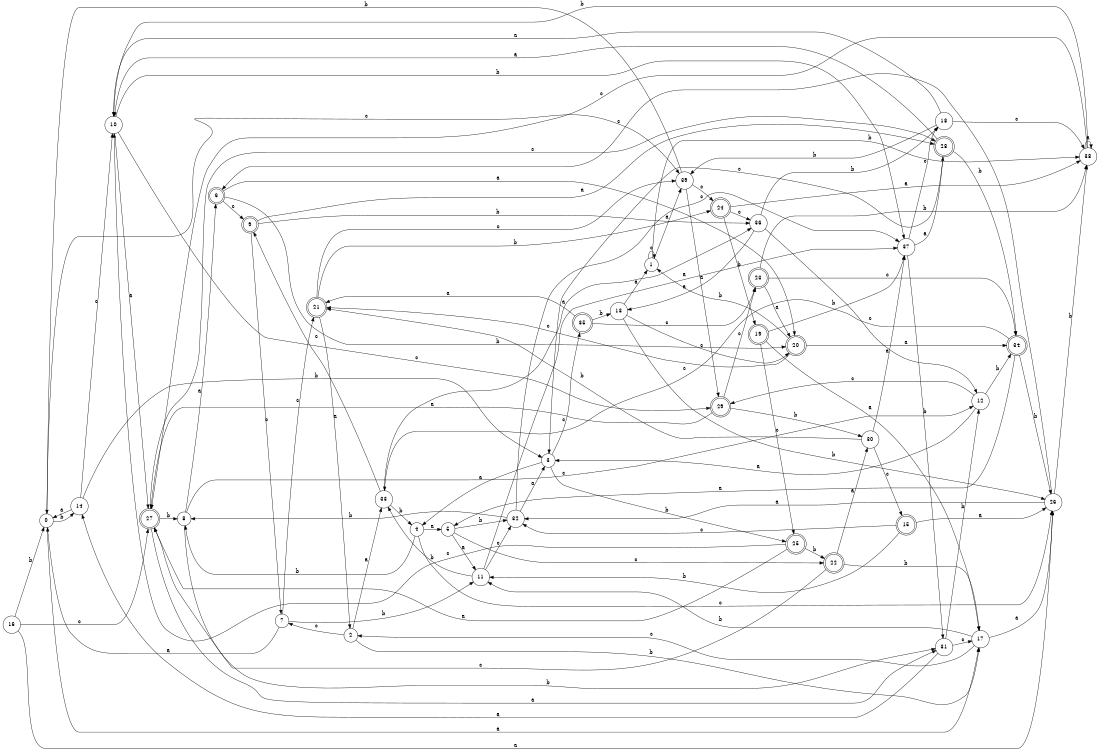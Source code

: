 digraph n32_10 {
__start0 [label="" shape="none"];

rankdir=LR;
size="8,5";

s0 [style="filled", color="black", fillcolor="white" shape="circle", label="0"];
s1 [style="filled", color="black", fillcolor="white" shape="circle", label="1"];
s2 [style="filled", color="black", fillcolor="white" shape="circle", label="2"];
s3 [style="filled", color="black", fillcolor="white" shape="circle", label="3"];
s4 [style="filled", color="black", fillcolor="white" shape="circle", label="4"];
s5 [style="filled", color="black", fillcolor="white" shape="circle", label="5"];
s6 [style="rounded,filled", color="black", fillcolor="white" shape="doublecircle", label="6"];
s7 [style="filled", color="black", fillcolor="white" shape="circle", label="7"];
s8 [style="filled", color="black", fillcolor="white" shape="circle", label="8"];
s9 [style="rounded,filled", color="black", fillcolor="white" shape="doublecircle", label="9"];
s10 [style="filled", color="black", fillcolor="white" shape="circle", label="10"];
s11 [style="filled", color="black", fillcolor="white" shape="circle", label="11"];
s12 [style="filled", color="black", fillcolor="white" shape="circle", label="12"];
s13 [style="filled", color="black", fillcolor="white" shape="circle", label="13"];
s14 [style="filled", color="black", fillcolor="white" shape="circle", label="14"];
s15 [style="rounded,filled", color="black", fillcolor="white" shape="doublecircle", label="15"];
s16 [style="filled", color="black", fillcolor="white" shape="circle", label="16"];
s17 [style="filled", color="black", fillcolor="white" shape="circle", label="17"];
s18 [style="filled", color="black", fillcolor="white" shape="circle", label="18"];
s19 [style="rounded,filled", color="black", fillcolor="white" shape="doublecircle", label="19"];
s20 [style="rounded,filled", color="black", fillcolor="white" shape="doublecircle", label="20"];
s21 [style="rounded,filled", color="black", fillcolor="white" shape="doublecircle", label="21"];
s22 [style="rounded,filled", color="black", fillcolor="white" shape="doublecircle", label="22"];
s23 [style="rounded,filled", color="black", fillcolor="white" shape="doublecircle", label="23"];
s24 [style="rounded,filled", color="black", fillcolor="white" shape="doublecircle", label="24"];
s25 [style="rounded,filled", color="black", fillcolor="white" shape="doublecircle", label="25"];
s26 [style="filled", color="black", fillcolor="white" shape="circle", label="26"];
s27 [style="rounded,filled", color="black", fillcolor="white" shape="doublecircle", label="27"];
s28 [style="rounded,filled", color="black", fillcolor="white" shape="doublecircle", label="28"];
s29 [style="rounded,filled", color="black", fillcolor="white" shape="doublecircle", label="29"];
s30 [style="filled", color="black", fillcolor="white" shape="circle", label="30"];
s31 [style="filled", color="black", fillcolor="white" shape="circle", label="31"];
s32 [style="filled", color="black", fillcolor="white" shape="circle", label="32"];
s33 [style="filled", color="black", fillcolor="white" shape="circle", label="33"];
s34 [style="rounded,filled", color="black", fillcolor="white" shape="doublecircle", label="34"];
s35 [style="rounded,filled", color="black", fillcolor="white" shape="doublecircle", label="35"];
s36 [style="filled", color="black", fillcolor="white" shape="circle", label="36"];
s37 [style="filled", color="black", fillcolor="white" shape="circle", label="37"];
s38 [style="filled", color="black", fillcolor="white" shape="circle", label="38"];
s39 [style="filled", color="black", fillcolor="white" shape="circle", label="39"];
s0 -> s17 [label="a"];
s0 -> s14 [label="b"];
s0 -> s39 [label="c"];
s1 -> s39 [label="a"];
s1 -> s38 [label="b"];
s1 -> s1 [label="c"];
s2 -> s33 [label="a"];
s2 -> s17 [label="b"];
s2 -> s7 [label="c"];
s3 -> s4 [label="a"];
s3 -> s25 [label="b"];
s3 -> s35 [label="c"];
s4 -> s5 [label="a"];
s4 -> s8 [label="b"];
s4 -> s26 [label="c"];
s5 -> s11 [label="a"];
s5 -> s32 [label="b"];
s5 -> s22 [label="c"];
s6 -> s20 [label="a"];
s6 -> s20 [label="b"];
s6 -> s9 [label="c"];
s7 -> s0 [label="a"];
s7 -> s11 [label="b"];
s7 -> s21 [label="c"];
s8 -> s6 [label="a"];
s8 -> s31 [label="b"];
s8 -> s12 [label="c"];
s9 -> s28 [label="a"];
s9 -> s36 [label="b"];
s9 -> s7 [label="c"];
s10 -> s27 [label="a"];
s10 -> s37 [label="b"];
s10 -> s29 [label="c"];
s11 -> s37 [label="a"];
s11 -> s33 [label="b"];
s11 -> s32 [label="c"];
s12 -> s3 [label="a"];
s12 -> s34 [label="b"];
s12 -> s29 [label="c"];
s13 -> s1 [label="a"];
s13 -> s26 [label="b"];
s13 -> s20 [label="c"];
s14 -> s0 [label="a"];
s14 -> s3 [label="b"];
s14 -> s10 [label="c"];
s15 -> s26 [label="a"];
s15 -> s11 [label="b"];
s15 -> s32 [label="c"];
s16 -> s26 [label="a"];
s16 -> s0 [label="b"];
s16 -> s27 [label="c"];
s17 -> s26 [label="a"];
s17 -> s11 [label="b"];
s17 -> s2 [label="c"];
s18 -> s10 [label="a"];
s18 -> s39 [label="b"];
s18 -> s38 [label="c"];
s19 -> s17 [label="a"];
s19 -> s37 [label="b"];
s19 -> s25 [label="c"];
s20 -> s34 [label="a"];
s20 -> s1 [label="b"];
s20 -> s21 [label="c"];
s21 -> s2 [label="a"];
s21 -> s24 [label="b"];
s21 -> s39 [label="c"];
s22 -> s30 [label="a"];
s22 -> s17 [label="b"];
s22 -> s27 [label="c"];
s23 -> s20 [label="a"];
s23 -> s38 [label="b"];
s23 -> s34 [label="c"];
s24 -> s38 [label="a"];
s24 -> s19 [label="b"];
s24 -> s36 [label="c"];
s25 -> s27 [label="a"];
s25 -> s22 [label="b"];
s25 -> s10 [label="c"];
s26 -> s32 [label="a"];
s26 -> s38 [label="b"];
s26 -> s6 [label="c"];
s27 -> s31 [label="a"];
s27 -> s8 [label="b"];
s27 -> s28 [label="c"];
s28 -> s10 [label="a"];
s28 -> s34 [label="b"];
s28 -> s3 [label="c"];
s29 -> s27 [label="a"];
s29 -> s30 [label="b"];
s29 -> s23 [label="c"];
s30 -> s37 [label="a"];
s30 -> s21 [label="b"];
s30 -> s15 [label="c"];
s31 -> s14 [label="a"];
s31 -> s12 [label="b"];
s31 -> s17 [label="c"];
s32 -> s3 [label="a"];
s32 -> s8 [label="b"];
s32 -> s37 [label="c"];
s33 -> s36 [label="a"];
s33 -> s4 [label="b"];
s33 -> s9 [label="c"];
s34 -> s5 [label="a"];
s34 -> s26 [label="b"];
s34 -> s33 [label="c"];
s35 -> s21 [label="a"];
s35 -> s13 [label="b"];
s35 -> s23 [label="c"];
s36 -> s13 [label="a"];
s36 -> s18 [label="b"];
s36 -> s12 [label="c"];
s37 -> s28 [label="a"];
s37 -> s31 [label="b"];
s37 -> s18 [label="c"];
s38 -> s38 [label="a"];
s38 -> s10 [label="b"];
s38 -> s27 [label="c"];
s39 -> s29 [label="a"];
s39 -> s0 [label="b"];
s39 -> s24 [label="c"];

}